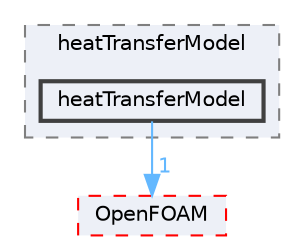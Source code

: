 digraph "src/regionModels/surfaceFilmModels/submodels/thermo/heatTransferModel/heatTransferModel"
{
 // LATEX_PDF_SIZE
  bgcolor="transparent";
  edge [fontname=Helvetica,fontsize=10,labelfontname=Helvetica,labelfontsize=10];
  node [fontname=Helvetica,fontsize=10,shape=box,height=0.2,width=0.4];
  compound=true
  subgraph clusterdir_c66a9f62c3f9db27452d795171e9cfbb {
    graph [ bgcolor="#edf0f7", pencolor="grey50", label="heatTransferModel", fontname=Helvetica,fontsize=10 style="filled,dashed", URL="dir_c66a9f62c3f9db27452d795171e9cfbb.html",tooltip=""]
  dir_c3dd615ac9837941ab57dbeaa48e5ef5 [label="heatTransferModel", fillcolor="#edf0f7", color="grey25", style="filled,bold", URL="dir_c3dd615ac9837941ab57dbeaa48e5ef5.html",tooltip=""];
  }
  dir_c5473ff19b20e6ec4dfe5c310b3778a8 [label="OpenFOAM", fillcolor="#edf0f7", color="red", style="filled,dashed", URL="dir_c5473ff19b20e6ec4dfe5c310b3778a8.html",tooltip=""];
  dir_c3dd615ac9837941ab57dbeaa48e5ef5->dir_c5473ff19b20e6ec4dfe5c310b3778a8 [headlabel="1", labeldistance=1.5 headhref="dir_001722_002695.html" href="dir_001722_002695.html" color="steelblue1" fontcolor="steelblue1"];
}
